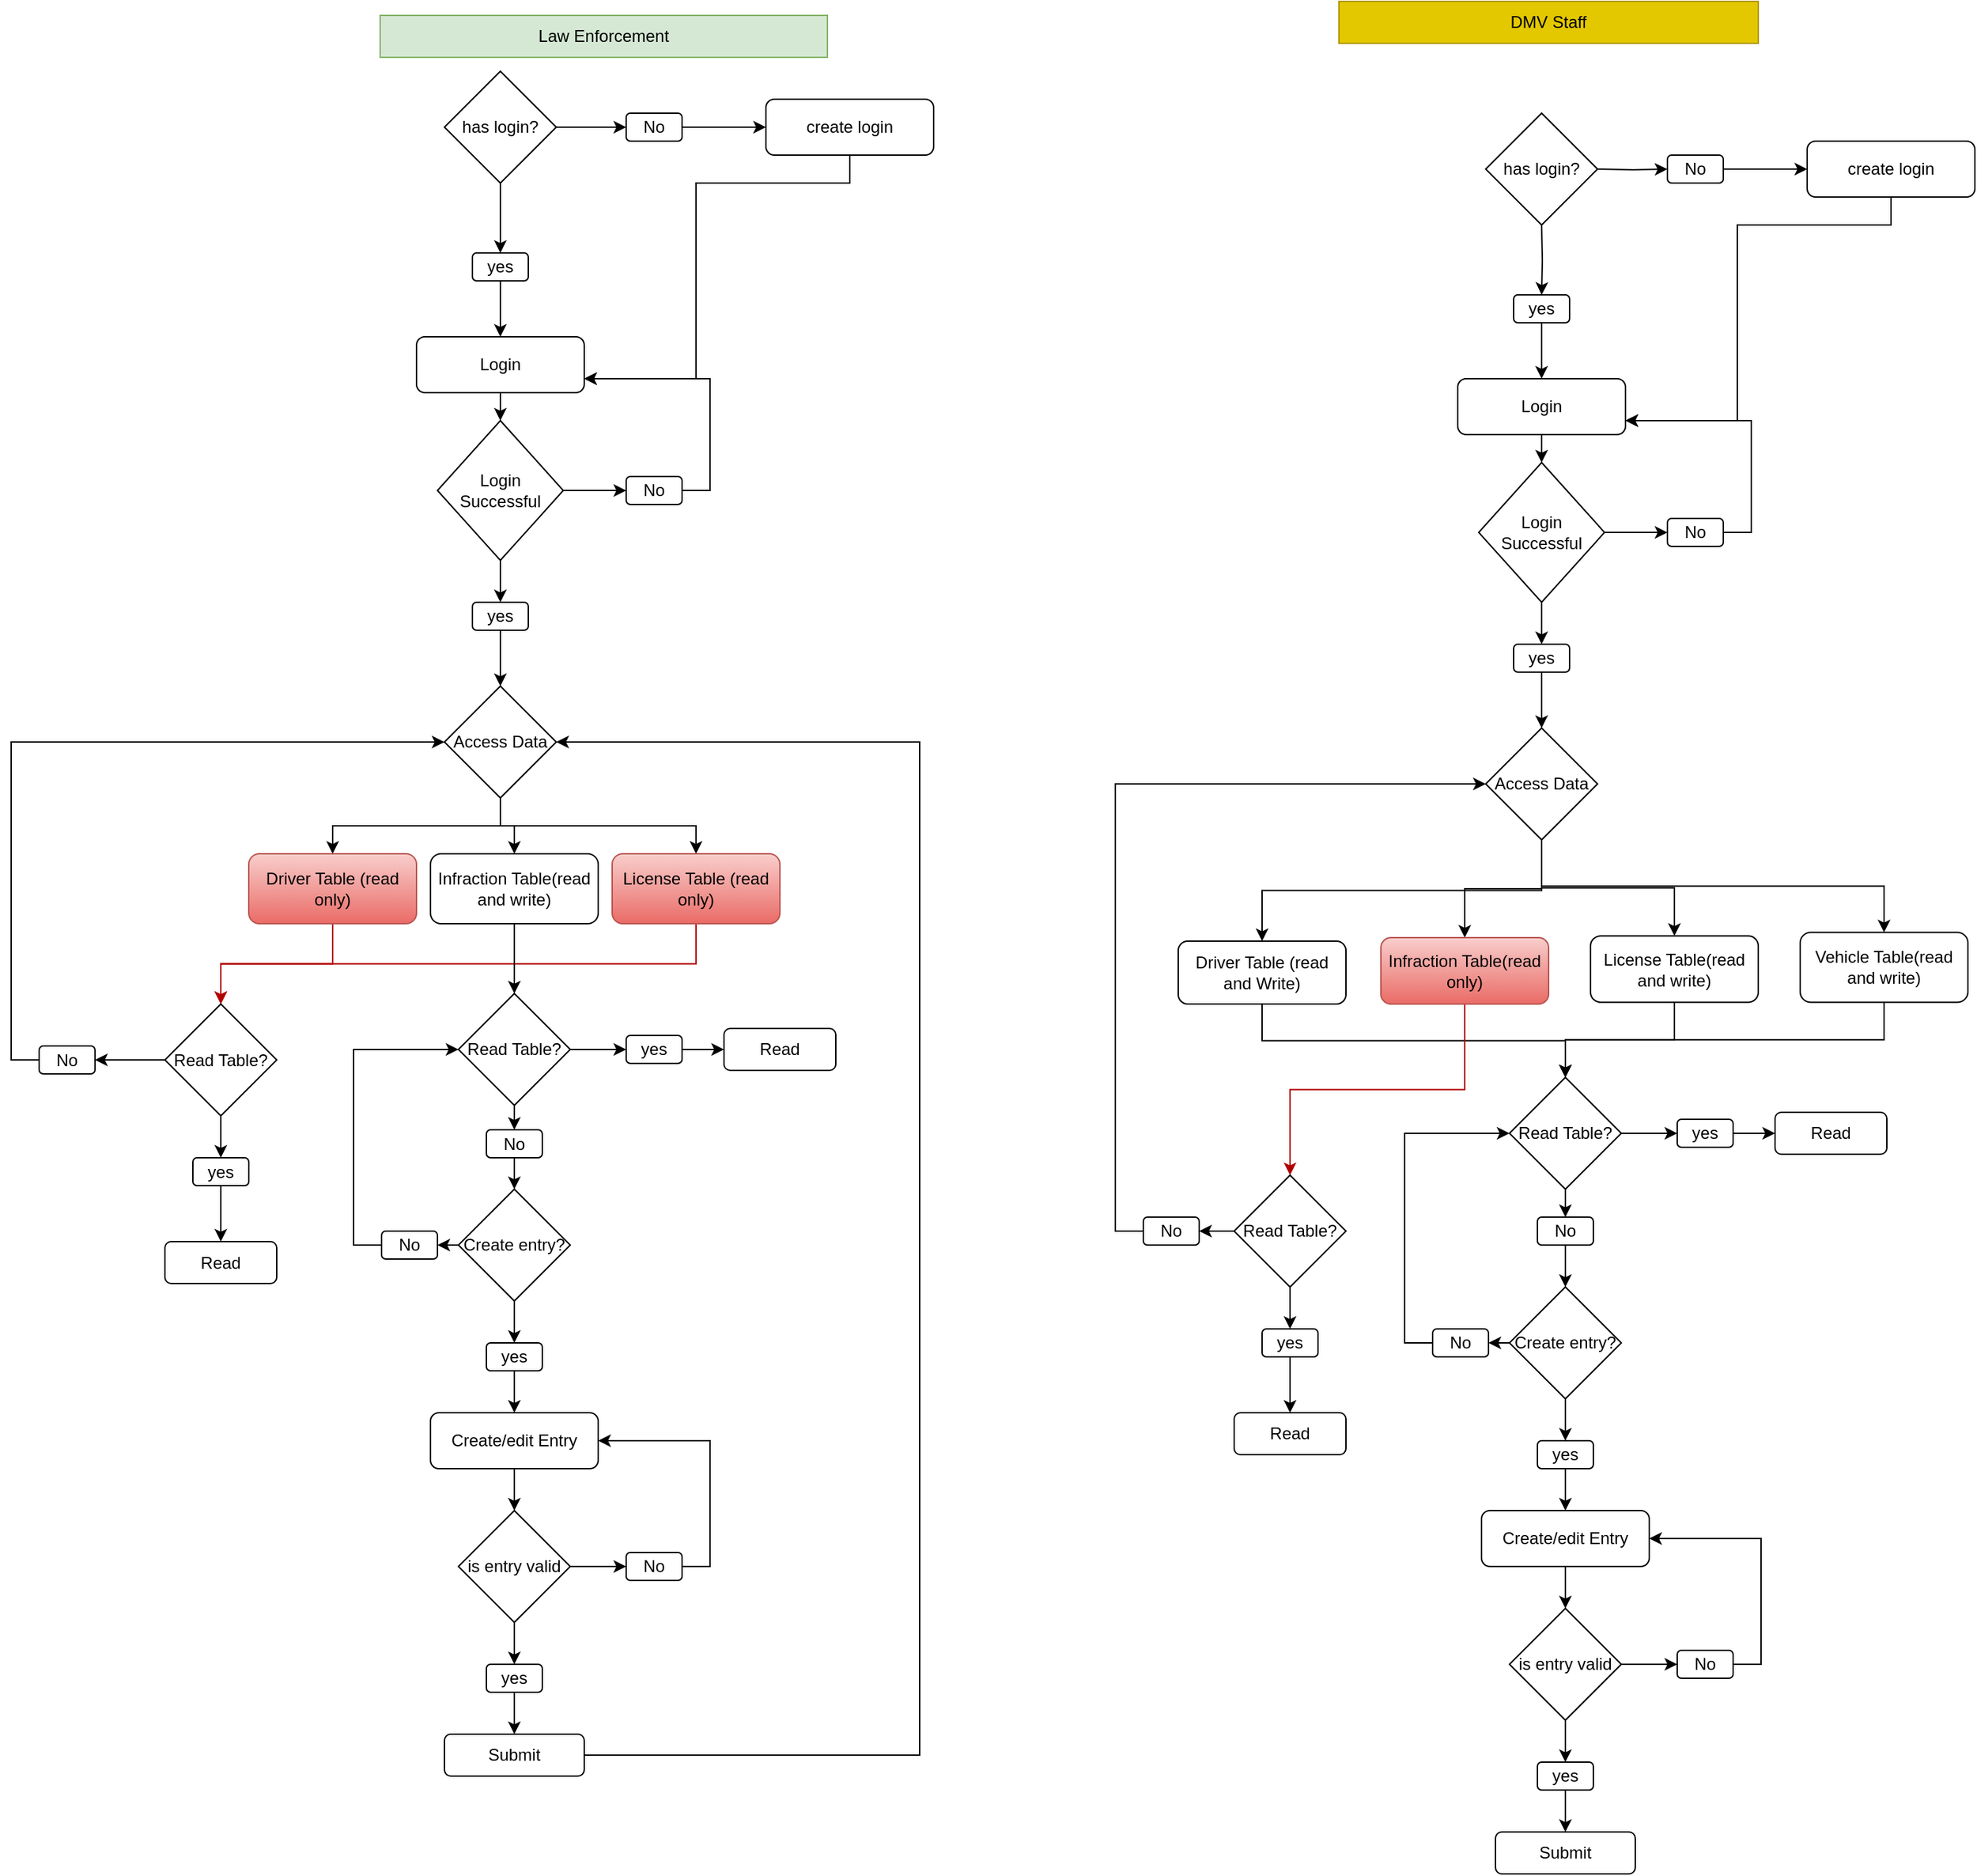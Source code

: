 <mxfile version="21.2.8" type="device">
  <diagram id="C5RBs43oDa-KdzZeNtuy" name="Page-1">
    <mxGraphModel dx="2245" dy="820" grid="1" gridSize="10" guides="1" tooltips="1" connect="1" arrows="1" fold="1" page="1" pageScale="1" pageWidth="827" pageHeight="1169" math="0" shadow="0">
      <root>
        <mxCell id="WIyWlLk6GJQsqaUBKTNV-0" />
        <mxCell id="WIyWlLk6GJQsqaUBKTNV-1" parent="WIyWlLk6GJQsqaUBKTNV-0" />
        <mxCell id="h5jHh5JDwr4Di8I42wgQ-1" value="Law Enforcement" style="rounded=0;whiteSpace=wrap;html=1;fillColor=#d5e8d4;strokeColor=#82b366;" parent="WIyWlLk6GJQsqaUBKTNV-1" vertex="1">
          <mxGeometry x="94" y="40" width="320" height="30" as="geometry" />
        </mxCell>
        <mxCell id="h5jHh5JDwr4Di8I42wgQ-18" style="edgeStyle=orthogonalEdgeStyle;rounded=0;orthogonalLoop=1;jettySize=auto;html=1;entryX=1;entryY=0.75;entryDx=0;entryDy=0;" parent="WIyWlLk6GJQsqaUBKTNV-1" source="h5jHh5JDwr4Di8I42wgQ-2" target="h5jHh5JDwr4Di8I42wgQ-5" edge="1">
          <mxGeometry relative="1" as="geometry">
            <Array as="points">
              <mxPoint x="320" y="160" />
              <mxPoint x="320" y="300" />
            </Array>
          </mxGeometry>
        </mxCell>
        <mxCell id="h5jHh5JDwr4Di8I42wgQ-2" value="create login" style="rounded=1;whiteSpace=wrap;html=1;" parent="WIyWlLk6GJQsqaUBKTNV-1" vertex="1">
          <mxGeometry x="370" y="100" width="120" height="40" as="geometry" />
        </mxCell>
        <mxCell id="h5jHh5JDwr4Di8I42wgQ-7" style="edgeStyle=orthogonalEdgeStyle;rounded=0;orthogonalLoop=1;jettySize=auto;html=1;exitX=1;exitY=0.5;exitDx=0;exitDy=0;entryX=0;entryY=0.5;entryDx=0;entryDy=0;" parent="WIyWlLk6GJQsqaUBKTNV-1" source="h5jHh5JDwr4Di8I42wgQ-3" target="h5jHh5JDwr4Di8I42wgQ-4" edge="1">
          <mxGeometry relative="1" as="geometry">
            <mxPoint x="240" y="150" as="targetPoint" />
          </mxGeometry>
        </mxCell>
        <mxCell id="h5jHh5JDwr4Di8I42wgQ-14" style="edgeStyle=orthogonalEdgeStyle;rounded=0;orthogonalLoop=1;jettySize=auto;html=1;exitX=0.5;exitY=1;exitDx=0;exitDy=0;entryX=0.5;entryY=0;entryDx=0;entryDy=0;" parent="WIyWlLk6GJQsqaUBKTNV-1" source="h5jHh5JDwr4Di8I42wgQ-3" target="h5jHh5JDwr4Di8I42wgQ-13" edge="1">
          <mxGeometry relative="1" as="geometry" />
        </mxCell>
        <mxCell id="h5jHh5JDwr4Di8I42wgQ-3" value="has login?" style="rhombus;whiteSpace=wrap;html=1;" parent="WIyWlLk6GJQsqaUBKTNV-1" vertex="1">
          <mxGeometry x="140" y="80" width="80" height="80" as="geometry" />
        </mxCell>
        <mxCell id="h5jHh5JDwr4Di8I42wgQ-9" style="edgeStyle=orthogonalEdgeStyle;rounded=0;orthogonalLoop=1;jettySize=auto;html=1;exitX=1;exitY=0.5;exitDx=0;exitDy=0;entryX=0;entryY=0.5;entryDx=0;entryDy=0;" parent="WIyWlLk6GJQsqaUBKTNV-1" source="h5jHh5JDwr4Di8I42wgQ-4" target="h5jHh5JDwr4Di8I42wgQ-2" edge="1">
          <mxGeometry relative="1" as="geometry" />
        </mxCell>
        <mxCell id="h5jHh5JDwr4Di8I42wgQ-4" value="No" style="rounded=1;whiteSpace=wrap;html=1;" parent="WIyWlLk6GJQsqaUBKTNV-1" vertex="1">
          <mxGeometry x="270" y="110" width="40" height="20" as="geometry" />
        </mxCell>
        <mxCell id="h5jHh5JDwr4Di8I42wgQ-16" style="edgeStyle=orthogonalEdgeStyle;rounded=0;orthogonalLoop=1;jettySize=auto;html=1;exitX=0.5;exitY=1;exitDx=0;exitDy=0;entryX=0.5;entryY=0;entryDx=0;entryDy=0;" parent="WIyWlLk6GJQsqaUBKTNV-1" source="h5jHh5JDwr4Di8I42wgQ-5" target="h5jHh5JDwr4Di8I42wgQ-11" edge="1">
          <mxGeometry relative="1" as="geometry" />
        </mxCell>
        <mxCell id="h5jHh5JDwr4Di8I42wgQ-5" value="Login" style="rounded=1;whiteSpace=wrap;html=1;" parent="WIyWlLk6GJQsqaUBKTNV-1" vertex="1">
          <mxGeometry x="120" y="270" width="120" height="40" as="geometry" />
        </mxCell>
        <mxCell id="h5jHh5JDwr4Di8I42wgQ-8" style="edgeStyle=orthogonalEdgeStyle;rounded=0;orthogonalLoop=1;jettySize=auto;html=1;exitX=0.5;exitY=1;exitDx=0;exitDy=0;" parent="WIyWlLk6GJQsqaUBKTNV-1" source="h5jHh5JDwr4Di8I42wgQ-4" target="h5jHh5JDwr4Di8I42wgQ-4" edge="1">
          <mxGeometry relative="1" as="geometry" />
        </mxCell>
        <mxCell id="h5jHh5JDwr4Di8I42wgQ-17" style="edgeStyle=orthogonalEdgeStyle;rounded=0;orthogonalLoop=1;jettySize=auto;html=1;exitX=1;exitY=0.5;exitDx=0;exitDy=0;entryX=0;entryY=0.5;entryDx=0;entryDy=0;" parent="WIyWlLk6GJQsqaUBKTNV-1" source="h5jHh5JDwr4Di8I42wgQ-11" target="h5jHh5JDwr4Di8I42wgQ-12" edge="1">
          <mxGeometry relative="1" as="geometry" />
        </mxCell>
        <mxCell id="h5jHh5JDwr4Di8I42wgQ-21" style="edgeStyle=orthogonalEdgeStyle;rounded=0;orthogonalLoop=1;jettySize=auto;html=1;exitX=0.5;exitY=1;exitDx=0;exitDy=0;entryX=0.5;entryY=0;entryDx=0;entryDy=0;" parent="WIyWlLk6GJQsqaUBKTNV-1" source="h5jHh5JDwr4Di8I42wgQ-11" target="h5jHh5JDwr4Di8I42wgQ-20" edge="1">
          <mxGeometry relative="1" as="geometry" />
        </mxCell>
        <mxCell id="h5jHh5JDwr4Di8I42wgQ-11" value="Login Successful" style="rhombus;whiteSpace=wrap;html=1;" parent="WIyWlLk6GJQsqaUBKTNV-1" vertex="1">
          <mxGeometry x="135" y="330" width="90" height="100" as="geometry" />
        </mxCell>
        <mxCell id="h5jHh5JDwr4Di8I42wgQ-19" style="edgeStyle=orthogonalEdgeStyle;rounded=0;orthogonalLoop=1;jettySize=auto;html=1;exitX=1;exitY=0.5;exitDx=0;exitDy=0;entryX=1;entryY=0.75;entryDx=0;entryDy=0;" parent="WIyWlLk6GJQsqaUBKTNV-1" source="h5jHh5JDwr4Di8I42wgQ-12" target="h5jHh5JDwr4Di8I42wgQ-5" edge="1">
          <mxGeometry relative="1" as="geometry" />
        </mxCell>
        <mxCell id="h5jHh5JDwr4Di8I42wgQ-12" value="No" style="rounded=1;whiteSpace=wrap;html=1;" parent="WIyWlLk6GJQsqaUBKTNV-1" vertex="1">
          <mxGeometry x="270" y="370" width="40" height="20" as="geometry" />
        </mxCell>
        <mxCell id="h5jHh5JDwr4Di8I42wgQ-15" style="edgeStyle=orthogonalEdgeStyle;rounded=0;orthogonalLoop=1;jettySize=auto;html=1;exitX=0.5;exitY=1;exitDx=0;exitDy=0;entryX=0.5;entryY=0;entryDx=0;entryDy=0;" parent="WIyWlLk6GJQsqaUBKTNV-1" source="h5jHh5JDwr4Di8I42wgQ-13" target="h5jHh5JDwr4Di8I42wgQ-5" edge="1">
          <mxGeometry relative="1" as="geometry" />
        </mxCell>
        <mxCell id="h5jHh5JDwr4Di8I42wgQ-13" value="yes" style="rounded=1;whiteSpace=wrap;html=1;" parent="WIyWlLk6GJQsqaUBKTNV-1" vertex="1">
          <mxGeometry x="160" y="210" width="40" height="20" as="geometry" />
        </mxCell>
        <mxCell id="h5jHh5JDwr4Di8I42wgQ-25" style="edgeStyle=orthogonalEdgeStyle;rounded=0;orthogonalLoop=1;jettySize=auto;html=1;exitX=0.5;exitY=1;exitDx=0;exitDy=0;entryX=0.5;entryY=0;entryDx=0;entryDy=0;" parent="WIyWlLk6GJQsqaUBKTNV-1" source="h5jHh5JDwr4Di8I42wgQ-20" target="h5jHh5JDwr4Di8I42wgQ-24" edge="1">
          <mxGeometry relative="1" as="geometry" />
        </mxCell>
        <mxCell id="h5jHh5JDwr4Di8I42wgQ-20" value="yes" style="rounded=1;whiteSpace=wrap;html=1;" parent="WIyWlLk6GJQsqaUBKTNV-1" vertex="1">
          <mxGeometry x="160" y="460" width="40" height="20" as="geometry" />
        </mxCell>
        <mxCell id="h5jHh5JDwr4Di8I42wgQ-29" style="edgeStyle=orthogonalEdgeStyle;rounded=0;orthogonalLoop=1;jettySize=auto;html=1;exitX=0.5;exitY=1;exitDx=0;exitDy=0;" parent="WIyWlLk6GJQsqaUBKTNV-1" source="h5jHh5JDwr4Di8I42wgQ-24" target="h5jHh5JDwr4Di8I42wgQ-26" edge="1">
          <mxGeometry relative="1" as="geometry" />
        </mxCell>
        <mxCell id="h5jHh5JDwr4Di8I42wgQ-30" style="edgeStyle=orthogonalEdgeStyle;rounded=0;orthogonalLoop=1;jettySize=auto;html=1;exitX=0.5;exitY=1;exitDx=0;exitDy=0;" parent="WIyWlLk6GJQsqaUBKTNV-1" source="h5jHh5JDwr4Di8I42wgQ-24" target="h5jHh5JDwr4Di8I42wgQ-28" edge="1">
          <mxGeometry relative="1" as="geometry" />
        </mxCell>
        <mxCell id="h5jHh5JDwr4Di8I42wgQ-31" style="edgeStyle=orthogonalEdgeStyle;rounded=0;orthogonalLoop=1;jettySize=auto;html=1;exitX=0.5;exitY=1;exitDx=0;exitDy=0;" parent="WIyWlLk6GJQsqaUBKTNV-1" source="h5jHh5JDwr4Di8I42wgQ-24" target="h5jHh5JDwr4Di8I42wgQ-27" edge="1">
          <mxGeometry relative="1" as="geometry" />
        </mxCell>
        <mxCell id="h5jHh5JDwr4Di8I42wgQ-24" value="Access Data" style="rhombus;whiteSpace=wrap;html=1;" parent="WIyWlLk6GJQsqaUBKTNV-1" vertex="1">
          <mxGeometry x="140" y="520" width="80" height="80" as="geometry" />
        </mxCell>
        <mxCell id="7PcJHZNXGS75qcB-re-V-110" style="edgeStyle=orthogonalEdgeStyle;rounded=0;orthogonalLoop=1;jettySize=auto;html=1;exitX=0.5;exitY=1;exitDx=0;exitDy=0;entryX=0.5;entryY=0;entryDx=0;entryDy=0;fillColor=#e51400;strokeColor=#B20000;" edge="1" parent="WIyWlLk6GJQsqaUBKTNV-1" source="h5jHh5JDwr4Di8I42wgQ-26" target="7PcJHZNXGS75qcB-re-V-106">
          <mxGeometry relative="1" as="geometry" />
        </mxCell>
        <mxCell id="h5jHh5JDwr4Di8I42wgQ-26" value="Driver Table (read only)" style="rounded=1;whiteSpace=wrap;html=1;fillColor=#f8cecc;strokeColor=#b85450;gradientColor=#ea6b66;" parent="WIyWlLk6GJQsqaUBKTNV-1" vertex="1">
          <mxGeometry y="640" width="120" height="50" as="geometry" />
        </mxCell>
        <mxCell id="7PcJHZNXGS75qcB-re-V-114" style="edgeStyle=orthogonalEdgeStyle;rounded=0;orthogonalLoop=1;jettySize=auto;html=1;exitX=0.5;exitY=1;exitDx=0;exitDy=0;entryX=0.5;entryY=0;entryDx=0;entryDy=0;fillColor=#e51400;strokeColor=#B20000;" edge="1" parent="WIyWlLk6GJQsqaUBKTNV-1" source="h5jHh5JDwr4Di8I42wgQ-27" target="7PcJHZNXGS75qcB-re-V-106">
          <mxGeometry relative="1" as="geometry" />
        </mxCell>
        <mxCell id="h5jHh5JDwr4Di8I42wgQ-27" value="License Table (read only)" style="rounded=1;whiteSpace=wrap;html=1;fillColor=#f8cecc;strokeColor=#b85450;gradientColor=#ea6b66;" parent="WIyWlLk6GJQsqaUBKTNV-1" vertex="1">
          <mxGeometry x="260" y="640" width="120" height="50" as="geometry" />
        </mxCell>
        <mxCell id="7PcJHZNXGS75qcB-re-V-5" style="edgeStyle=orthogonalEdgeStyle;rounded=0;orthogonalLoop=1;jettySize=auto;html=1;exitX=0.5;exitY=1;exitDx=0;exitDy=0;entryX=0.5;entryY=0;entryDx=0;entryDy=0;" edge="1" parent="WIyWlLk6GJQsqaUBKTNV-1" source="h5jHh5JDwr4Di8I42wgQ-28" target="7PcJHZNXGS75qcB-re-V-1">
          <mxGeometry relative="1" as="geometry" />
        </mxCell>
        <mxCell id="h5jHh5JDwr4Di8I42wgQ-28" value="Infraction Table(read and write)" style="rounded=1;whiteSpace=wrap;html=1;" parent="WIyWlLk6GJQsqaUBKTNV-1" vertex="1">
          <mxGeometry x="130" y="640" width="120" height="50" as="geometry" />
        </mxCell>
        <mxCell id="7PcJHZNXGS75qcB-re-V-0" value="DMV Staff" style="rounded=0;whiteSpace=wrap;html=1;fillColor=#e3c800;fontColor=#000000;strokeColor=#B09500;" vertex="1" parent="WIyWlLk6GJQsqaUBKTNV-1">
          <mxGeometry x="780" y="30" width="300" height="30" as="geometry" />
        </mxCell>
        <mxCell id="7PcJHZNXGS75qcB-re-V-6" style="edgeStyle=orthogonalEdgeStyle;rounded=0;orthogonalLoop=1;jettySize=auto;html=1;exitX=1;exitY=0.5;exitDx=0;exitDy=0;entryX=0;entryY=0.5;entryDx=0;entryDy=0;" edge="1" parent="WIyWlLk6GJQsqaUBKTNV-1" source="7PcJHZNXGS75qcB-re-V-1" target="7PcJHZNXGS75qcB-re-V-3">
          <mxGeometry relative="1" as="geometry" />
        </mxCell>
        <mxCell id="7PcJHZNXGS75qcB-re-V-9" style="edgeStyle=orthogonalEdgeStyle;rounded=0;orthogonalLoop=1;jettySize=auto;html=1;exitX=0.5;exitY=1;exitDx=0;exitDy=0;entryX=0.5;entryY=0;entryDx=0;entryDy=0;" edge="1" parent="WIyWlLk6GJQsqaUBKTNV-1" source="7PcJHZNXGS75qcB-re-V-1" target="7PcJHZNXGS75qcB-re-V-8">
          <mxGeometry relative="1" as="geometry" />
        </mxCell>
        <mxCell id="7PcJHZNXGS75qcB-re-V-1" value="Read Table?" style="rhombus;whiteSpace=wrap;html=1;" vertex="1" parent="WIyWlLk6GJQsqaUBKTNV-1">
          <mxGeometry x="150" y="740" width="80" height="80" as="geometry" />
        </mxCell>
        <mxCell id="7PcJHZNXGS75qcB-re-V-7" style="edgeStyle=orthogonalEdgeStyle;rounded=0;orthogonalLoop=1;jettySize=auto;html=1;exitX=1;exitY=0.5;exitDx=0;exitDy=0;" edge="1" parent="WIyWlLk6GJQsqaUBKTNV-1" source="7PcJHZNXGS75qcB-re-V-3" target="7PcJHZNXGS75qcB-re-V-4">
          <mxGeometry relative="1" as="geometry" />
        </mxCell>
        <mxCell id="7PcJHZNXGS75qcB-re-V-3" value="yes" style="rounded=1;whiteSpace=wrap;html=1;" vertex="1" parent="WIyWlLk6GJQsqaUBKTNV-1">
          <mxGeometry x="270" y="770" width="40" height="20" as="geometry" />
        </mxCell>
        <mxCell id="7PcJHZNXGS75qcB-re-V-4" value="Read" style="rounded=1;whiteSpace=wrap;html=1;" vertex="1" parent="WIyWlLk6GJQsqaUBKTNV-1">
          <mxGeometry x="340" y="765" width="80" height="30" as="geometry" />
        </mxCell>
        <mxCell id="7PcJHZNXGS75qcB-re-V-12" style="edgeStyle=orthogonalEdgeStyle;rounded=0;orthogonalLoop=1;jettySize=auto;html=1;exitX=0.5;exitY=1;exitDx=0;exitDy=0;entryX=0.5;entryY=0;entryDx=0;entryDy=0;" edge="1" parent="WIyWlLk6GJQsqaUBKTNV-1" source="7PcJHZNXGS75qcB-re-V-8" target="7PcJHZNXGS75qcB-re-V-11">
          <mxGeometry relative="1" as="geometry" />
        </mxCell>
        <mxCell id="7PcJHZNXGS75qcB-re-V-8" value="No" style="rounded=1;whiteSpace=wrap;html=1;" vertex="1" parent="WIyWlLk6GJQsqaUBKTNV-1">
          <mxGeometry x="170" y="837.5" width="40" height="20" as="geometry" />
        </mxCell>
        <mxCell id="7PcJHZNXGS75qcB-re-V-14" style="edgeStyle=orthogonalEdgeStyle;rounded=0;orthogonalLoop=1;jettySize=auto;html=1;exitX=0;exitY=0.5;exitDx=0;exitDy=0;entryX=1;entryY=0.5;entryDx=0;entryDy=0;" edge="1" parent="WIyWlLk6GJQsqaUBKTNV-1" source="7PcJHZNXGS75qcB-re-V-11" target="7PcJHZNXGS75qcB-re-V-13">
          <mxGeometry relative="1" as="geometry" />
        </mxCell>
        <mxCell id="7PcJHZNXGS75qcB-re-V-17" style="edgeStyle=orthogonalEdgeStyle;rounded=0;orthogonalLoop=1;jettySize=auto;html=1;exitX=0.5;exitY=1;exitDx=0;exitDy=0;entryX=0.5;entryY=0;entryDx=0;entryDy=0;" edge="1" parent="WIyWlLk6GJQsqaUBKTNV-1" source="7PcJHZNXGS75qcB-re-V-11" target="7PcJHZNXGS75qcB-re-V-16">
          <mxGeometry relative="1" as="geometry" />
        </mxCell>
        <mxCell id="7PcJHZNXGS75qcB-re-V-11" value="Create entry?" style="rhombus;whiteSpace=wrap;html=1;" vertex="1" parent="WIyWlLk6GJQsqaUBKTNV-1">
          <mxGeometry x="150" y="880" width="80" height="80" as="geometry" />
        </mxCell>
        <mxCell id="7PcJHZNXGS75qcB-re-V-15" style="edgeStyle=orthogonalEdgeStyle;rounded=0;orthogonalLoop=1;jettySize=auto;html=1;exitX=0;exitY=0.5;exitDx=0;exitDy=0;entryX=0;entryY=0.5;entryDx=0;entryDy=0;" edge="1" parent="WIyWlLk6GJQsqaUBKTNV-1" source="7PcJHZNXGS75qcB-re-V-13" target="7PcJHZNXGS75qcB-re-V-1">
          <mxGeometry relative="1" as="geometry" />
        </mxCell>
        <mxCell id="7PcJHZNXGS75qcB-re-V-13" value="No" style="rounded=1;whiteSpace=wrap;html=1;" vertex="1" parent="WIyWlLk6GJQsqaUBKTNV-1">
          <mxGeometry x="95" y="910" width="40" height="20" as="geometry" />
        </mxCell>
        <mxCell id="7PcJHZNXGS75qcB-re-V-19" style="edgeStyle=orthogonalEdgeStyle;rounded=0;orthogonalLoop=1;jettySize=auto;html=1;exitX=0.5;exitY=1;exitDx=0;exitDy=0;entryX=0.5;entryY=0;entryDx=0;entryDy=0;" edge="1" parent="WIyWlLk6GJQsqaUBKTNV-1" source="7PcJHZNXGS75qcB-re-V-16" target="7PcJHZNXGS75qcB-re-V-18">
          <mxGeometry relative="1" as="geometry" />
        </mxCell>
        <mxCell id="7PcJHZNXGS75qcB-re-V-16" value="yes" style="rounded=1;whiteSpace=wrap;html=1;" vertex="1" parent="WIyWlLk6GJQsqaUBKTNV-1">
          <mxGeometry x="170" y="990" width="40" height="20" as="geometry" />
        </mxCell>
        <mxCell id="7PcJHZNXGS75qcB-re-V-26" style="edgeStyle=orthogonalEdgeStyle;rounded=0;orthogonalLoop=1;jettySize=auto;html=1;exitX=0.5;exitY=1;exitDx=0;exitDy=0;entryX=0.5;entryY=0;entryDx=0;entryDy=0;" edge="1" parent="WIyWlLk6GJQsqaUBKTNV-1" source="7PcJHZNXGS75qcB-re-V-18" target="7PcJHZNXGS75qcB-re-V-27">
          <mxGeometry relative="1" as="geometry">
            <mxPoint x="190" y="1109" as="targetPoint" />
          </mxGeometry>
        </mxCell>
        <mxCell id="7PcJHZNXGS75qcB-re-V-18" value="Create/edit Entry" style="rounded=1;whiteSpace=wrap;html=1;" vertex="1" parent="WIyWlLk6GJQsqaUBKTNV-1">
          <mxGeometry x="130" y="1040" width="120" height="40" as="geometry" />
        </mxCell>
        <mxCell id="7PcJHZNXGS75qcB-re-V-30" style="edgeStyle=orthogonalEdgeStyle;rounded=0;orthogonalLoop=1;jettySize=auto;html=1;exitX=0.5;exitY=1;exitDx=0;exitDy=0;entryX=0.5;entryY=0;entryDx=0;entryDy=0;" edge="1" parent="WIyWlLk6GJQsqaUBKTNV-1" source="7PcJHZNXGS75qcB-re-V-27" target="7PcJHZNXGS75qcB-re-V-28">
          <mxGeometry relative="1" as="geometry" />
        </mxCell>
        <mxCell id="7PcJHZNXGS75qcB-re-V-33" style="edgeStyle=orthogonalEdgeStyle;rounded=0;orthogonalLoop=1;jettySize=auto;html=1;exitX=1;exitY=0.5;exitDx=0;exitDy=0;entryX=0;entryY=0.5;entryDx=0;entryDy=0;" edge="1" parent="WIyWlLk6GJQsqaUBKTNV-1" source="7PcJHZNXGS75qcB-re-V-27" target="7PcJHZNXGS75qcB-re-V-32">
          <mxGeometry relative="1" as="geometry" />
        </mxCell>
        <mxCell id="7PcJHZNXGS75qcB-re-V-27" value="is entry valid" style="rhombus;whiteSpace=wrap;html=1;" vertex="1" parent="WIyWlLk6GJQsqaUBKTNV-1">
          <mxGeometry x="150" y="1110" width="80" height="80" as="geometry" />
        </mxCell>
        <mxCell id="7PcJHZNXGS75qcB-re-V-31" style="edgeStyle=orthogonalEdgeStyle;rounded=0;orthogonalLoop=1;jettySize=auto;html=1;exitX=0.5;exitY=1;exitDx=0;exitDy=0;entryX=0.5;entryY=0;entryDx=0;entryDy=0;" edge="1" parent="WIyWlLk6GJQsqaUBKTNV-1" source="7PcJHZNXGS75qcB-re-V-28" target="7PcJHZNXGS75qcB-re-V-29">
          <mxGeometry relative="1" as="geometry" />
        </mxCell>
        <mxCell id="7PcJHZNXGS75qcB-re-V-28" value="yes" style="rounded=1;whiteSpace=wrap;html=1;" vertex="1" parent="WIyWlLk6GJQsqaUBKTNV-1">
          <mxGeometry x="170" y="1220" width="40" height="20" as="geometry" />
        </mxCell>
        <mxCell id="7PcJHZNXGS75qcB-re-V-35" style="edgeStyle=orthogonalEdgeStyle;rounded=0;orthogonalLoop=1;jettySize=auto;html=1;exitX=1;exitY=0.5;exitDx=0;exitDy=0;entryX=1;entryY=0.5;entryDx=0;entryDy=0;" edge="1" parent="WIyWlLk6GJQsqaUBKTNV-1" source="7PcJHZNXGS75qcB-re-V-29" target="h5jHh5JDwr4Di8I42wgQ-24">
          <mxGeometry relative="1" as="geometry">
            <mxPoint x="470" y="670" as="targetPoint" />
            <Array as="points">
              <mxPoint x="480" y="1285" />
              <mxPoint x="480" y="560" />
            </Array>
          </mxGeometry>
        </mxCell>
        <mxCell id="7PcJHZNXGS75qcB-re-V-29" value="Submit" style="rounded=1;whiteSpace=wrap;html=1;" vertex="1" parent="WIyWlLk6GJQsqaUBKTNV-1">
          <mxGeometry x="140" y="1270" width="100" height="30" as="geometry" />
        </mxCell>
        <mxCell id="7PcJHZNXGS75qcB-re-V-34" style="edgeStyle=orthogonalEdgeStyle;rounded=0;orthogonalLoop=1;jettySize=auto;html=1;exitX=1;exitY=0.5;exitDx=0;exitDy=0;entryX=1;entryY=0.5;entryDx=0;entryDy=0;" edge="1" parent="WIyWlLk6GJQsqaUBKTNV-1" source="7PcJHZNXGS75qcB-re-V-32" target="7PcJHZNXGS75qcB-re-V-18">
          <mxGeometry relative="1" as="geometry" />
        </mxCell>
        <mxCell id="7PcJHZNXGS75qcB-re-V-32" value="No" style="rounded=1;whiteSpace=wrap;html=1;" vertex="1" parent="WIyWlLk6GJQsqaUBKTNV-1">
          <mxGeometry x="270" y="1140" width="40" height="20" as="geometry" />
        </mxCell>
        <mxCell id="7PcJHZNXGS75qcB-re-V-36" style="edgeStyle=orthogonalEdgeStyle;rounded=0;orthogonalLoop=1;jettySize=auto;html=1;entryX=1;entryY=0.75;entryDx=0;entryDy=0;" edge="1" parent="WIyWlLk6GJQsqaUBKTNV-1" source="7PcJHZNXGS75qcB-re-V-37" target="7PcJHZNXGS75qcB-re-V-44">
          <mxGeometry relative="1" as="geometry">
            <Array as="points">
              <mxPoint x="1065" y="190" />
              <mxPoint x="1065" y="330" />
            </Array>
          </mxGeometry>
        </mxCell>
        <mxCell id="7PcJHZNXGS75qcB-re-V-37" value="create login" style="rounded=1;whiteSpace=wrap;html=1;" vertex="1" parent="WIyWlLk6GJQsqaUBKTNV-1">
          <mxGeometry x="1115" y="130" width="120" height="40" as="geometry" />
        </mxCell>
        <mxCell id="7PcJHZNXGS75qcB-re-V-38" style="edgeStyle=orthogonalEdgeStyle;rounded=0;orthogonalLoop=1;jettySize=auto;html=1;exitX=1;exitY=0.5;exitDx=0;exitDy=0;entryX=0;entryY=0.5;entryDx=0;entryDy=0;" edge="1" parent="WIyWlLk6GJQsqaUBKTNV-1" target="7PcJHZNXGS75qcB-re-V-42">
          <mxGeometry relative="1" as="geometry">
            <mxPoint x="985" y="180" as="targetPoint" />
            <mxPoint x="965" y="150" as="sourcePoint" />
          </mxGeometry>
        </mxCell>
        <mxCell id="7PcJHZNXGS75qcB-re-V-39" style="edgeStyle=orthogonalEdgeStyle;rounded=0;orthogonalLoop=1;jettySize=auto;html=1;exitX=0.5;exitY=1;exitDx=0;exitDy=0;entryX=0.5;entryY=0;entryDx=0;entryDy=0;" edge="1" parent="WIyWlLk6GJQsqaUBKTNV-1" target="7PcJHZNXGS75qcB-re-V-52">
          <mxGeometry relative="1" as="geometry">
            <mxPoint x="925" y="190" as="sourcePoint" />
          </mxGeometry>
        </mxCell>
        <mxCell id="7PcJHZNXGS75qcB-re-V-40" value="has login?" style="rhombus;whiteSpace=wrap;html=1;" vertex="1" parent="WIyWlLk6GJQsqaUBKTNV-1">
          <mxGeometry x="885" y="110" width="80" height="80" as="geometry" />
        </mxCell>
        <mxCell id="7PcJHZNXGS75qcB-re-V-41" style="edgeStyle=orthogonalEdgeStyle;rounded=0;orthogonalLoop=1;jettySize=auto;html=1;exitX=1;exitY=0.5;exitDx=0;exitDy=0;entryX=0;entryY=0.5;entryDx=0;entryDy=0;" edge="1" parent="WIyWlLk6GJQsqaUBKTNV-1" source="7PcJHZNXGS75qcB-re-V-42" target="7PcJHZNXGS75qcB-re-V-37">
          <mxGeometry relative="1" as="geometry" />
        </mxCell>
        <mxCell id="7PcJHZNXGS75qcB-re-V-42" value="No" style="rounded=1;whiteSpace=wrap;html=1;" vertex="1" parent="WIyWlLk6GJQsqaUBKTNV-1">
          <mxGeometry x="1015" y="140" width="40" height="20" as="geometry" />
        </mxCell>
        <mxCell id="7PcJHZNXGS75qcB-re-V-43" style="edgeStyle=orthogonalEdgeStyle;rounded=0;orthogonalLoop=1;jettySize=auto;html=1;exitX=0.5;exitY=1;exitDx=0;exitDy=0;entryX=0.5;entryY=0;entryDx=0;entryDy=0;" edge="1" parent="WIyWlLk6GJQsqaUBKTNV-1" source="7PcJHZNXGS75qcB-re-V-44" target="7PcJHZNXGS75qcB-re-V-48">
          <mxGeometry relative="1" as="geometry" />
        </mxCell>
        <mxCell id="7PcJHZNXGS75qcB-re-V-44" value="Login" style="rounded=1;whiteSpace=wrap;html=1;" vertex="1" parent="WIyWlLk6GJQsqaUBKTNV-1">
          <mxGeometry x="865" y="300" width="120" height="40" as="geometry" />
        </mxCell>
        <mxCell id="7PcJHZNXGS75qcB-re-V-45" style="edgeStyle=orthogonalEdgeStyle;rounded=0;orthogonalLoop=1;jettySize=auto;html=1;exitX=0.5;exitY=1;exitDx=0;exitDy=0;" edge="1" parent="WIyWlLk6GJQsqaUBKTNV-1" source="7PcJHZNXGS75qcB-re-V-42" target="7PcJHZNXGS75qcB-re-V-42">
          <mxGeometry relative="1" as="geometry" />
        </mxCell>
        <mxCell id="7PcJHZNXGS75qcB-re-V-46" style="edgeStyle=orthogonalEdgeStyle;rounded=0;orthogonalLoop=1;jettySize=auto;html=1;exitX=1;exitY=0.5;exitDx=0;exitDy=0;entryX=0;entryY=0.5;entryDx=0;entryDy=0;" edge="1" parent="WIyWlLk6GJQsqaUBKTNV-1" source="7PcJHZNXGS75qcB-re-V-48" target="7PcJHZNXGS75qcB-re-V-50">
          <mxGeometry relative="1" as="geometry" />
        </mxCell>
        <mxCell id="7PcJHZNXGS75qcB-re-V-47" style="edgeStyle=orthogonalEdgeStyle;rounded=0;orthogonalLoop=1;jettySize=auto;html=1;exitX=0.5;exitY=1;exitDx=0;exitDy=0;entryX=0.5;entryY=0;entryDx=0;entryDy=0;" edge="1" parent="WIyWlLk6GJQsqaUBKTNV-1" source="7PcJHZNXGS75qcB-re-V-48" target="7PcJHZNXGS75qcB-re-V-54">
          <mxGeometry relative="1" as="geometry" />
        </mxCell>
        <mxCell id="7PcJHZNXGS75qcB-re-V-48" value="Login Successful" style="rhombus;whiteSpace=wrap;html=1;" vertex="1" parent="WIyWlLk6GJQsqaUBKTNV-1">
          <mxGeometry x="880" y="360" width="90" height="100" as="geometry" />
        </mxCell>
        <mxCell id="7PcJHZNXGS75qcB-re-V-49" style="edgeStyle=orthogonalEdgeStyle;rounded=0;orthogonalLoop=1;jettySize=auto;html=1;exitX=1;exitY=0.5;exitDx=0;exitDy=0;entryX=1;entryY=0.75;entryDx=0;entryDy=0;" edge="1" parent="WIyWlLk6GJQsqaUBKTNV-1" source="7PcJHZNXGS75qcB-re-V-50" target="7PcJHZNXGS75qcB-re-V-44">
          <mxGeometry relative="1" as="geometry" />
        </mxCell>
        <mxCell id="7PcJHZNXGS75qcB-re-V-50" value="No" style="rounded=1;whiteSpace=wrap;html=1;" vertex="1" parent="WIyWlLk6GJQsqaUBKTNV-1">
          <mxGeometry x="1015" y="400" width="40" height="20" as="geometry" />
        </mxCell>
        <mxCell id="7PcJHZNXGS75qcB-re-V-51" style="edgeStyle=orthogonalEdgeStyle;rounded=0;orthogonalLoop=1;jettySize=auto;html=1;exitX=0.5;exitY=1;exitDx=0;exitDy=0;entryX=0.5;entryY=0;entryDx=0;entryDy=0;" edge="1" parent="WIyWlLk6GJQsqaUBKTNV-1" source="7PcJHZNXGS75qcB-re-V-52" target="7PcJHZNXGS75qcB-re-V-44">
          <mxGeometry relative="1" as="geometry" />
        </mxCell>
        <mxCell id="7PcJHZNXGS75qcB-re-V-52" value="yes" style="rounded=1;whiteSpace=wrap;html=1;" vertex="1" parent="WIyWlLk6GJQsqaUBKTNV-1">
          <mxGeometry x="905" y="240" width="40" height="20" as="geometry" />
        </mxCell>
        <mxCell id="7PcJHZNXGS75qcB-re-V-53" style="edgeStyle=orthogonalEdgeStyle;rounded=0;orthogonalLoop=1;jettySize=auto;html=1;exitX=0.5;exitY=1;exitDx=0;exitDy=0;entryX=0.5;entryY=0;entryDx=0;entryDy=0;" edge="1" parent="WIyWlLk6GJQsqaUBKTNV-1" source="7PcJHZNXGS75qcB-re-V-54" target="7PcJHZNXGS75qcB-re-V-55">
          <mxGeometry relative="1" as="geometry" />
        </mxCell>
        <mxCell id="7PcJHZNXGS75qcB-re-V-54" value="yes" style="rounded=1;whiteSpace=wrap;html=1;" vertex="1" parent="WIyWlLk6GJQsqaUBKTNV-1">
          <mxGeometry x="905" y="490" width="40" height="20" as="geometry" />
        </mxCell>
        <mxCell id="7PcJHZNXGS75qcB-re-V-86" style="edgeStyle=orthogonalEdgeStyle;rounded=0;orthogonalLoop=1;jettySize=auto;html=1;exitX=0.5;exitY=1;exitDx=0;exitDy=0;entryX=0.5;entryY=0;entryDx=0;entryDy=0;" edge="1" parent="WIyWlLk6GJQsqaUBKTNV-1" source="7PcJHZNXGS75qcB-re-V-55" target="7PcJHZNXGS75qcB-re-V-82">
          <mxGeometry relative="1" as="geometry" />
        </mxCell>
        <mxCell id="7PcJHZNXGS75qcB-re-V-87" style="edgeStyle=orthogonalEdgeStyle;rounded=0;orthogonalLoop=1;jettySize=auto;html=1;exitX=0.5;exitY=1;exitDx=0;exitDy=0;" edge="1" parent="WIyWlLk6GJQsqaUBKTNV-1" source="7PcJHZNXGS75qcB-re-V-55" target="7PcJHZNXGS75qcB-re-V-83">
          <mxGeometry relative="1" as="geometry" />
        </mxCell>
        <mxCell id="7PcJHZNXGS75qcB-re-V-88" style="edgeStyle=orthogonalEdgeStyle;rounded=0;orthogonalLoop=1;jettySize=auto;html=1;exitX=0.5;exitY=1;exitDx=0;exitDy=0;" edge="1" parent="WIyWlLk6GJQsqaUBKTNV-1" source="7PcJHZNXGS75qcB-re-V-55" target="7PcJHZNXGS75qcB-re-V-85">
          <mxGeometry relative="1" as="geometry" />
        </mxCell>
        <mxCell id="7PcJHZNXGS75qcB-re-V-89" style="edgeStyle=orthogonalEdgeStyle;rounded=0;orthogonalLoop=1;jettySize=auto;html=1;exitX=0.5;exitY=1;exitDx=0;exitDy=0;" edge="1" parent="WIyWlLk6GJQsqaUBKTNV-1" source="7PcJHZNXGS75qcB-re-V-55" target="7PcJHZNXGS75qcB-re-V-81">
          <mxGeometry relative="1" as="geometry" />
        </mxCell>
        <mxCell id="7PcJHZNXGS75qcB-re-V-55" value="Access Data" style="rhombus;whiteSpace=wrap;html=1;" vertex="1" parent="WIyWlLk6GJQsqaUBKTNV-1">
          <mxGeometry x="885" y="550" width="80" height="80" as="geometry" />
        </mxCell>
        <mxCell id="7PcJHZNXGS75qcB-re-V-56" style="edgeStyle=orthogonalEdgeStyle;rounded=0;orthogonalLoop=1;jettySize=auto;html=1;exitX=1;exitY=0.5;exitDx=0;exitDy=0;entryX=0;entryY=0.5;entryDx=0;entryDy=0;" edge="1" parent="WIyWlLk6GJQsqaUBKTNV-1" source="7PcJHZNXGS75qcB-re-V-58" target="7PcJHZNXGS75qcB-re-V-60">
          <mxGeometry relative="1" as="geometry" />
        </mxCell>
        <mxCell id="7PcJHZNXGS75qcB-re-V-57" style="edgeStyle=orthogonalEdgeStyle;rounded=0;orthogonalLoop=1;jettySize=auto;html=1;exitX=0.5;exitY=1;exitDx=0;exitDy=0;entryX=0.5;entryY=0;entryDx=0;entryDy=0;" edge="1" parent="WIyWlLk6GJQsqaUBKTNV-1" source="7PcJHZNXGS75qcB-re-V-58" target="7PcJHZNXGS75qcB-re-V-63">
          <mxGeometry relative="1" as="geometry" />
        </mxCell>
        <mxCell id="7PcJHZNXGS75qcB-re-V-58" value="Read Table?" style="rhombus;whiteSpace=wrap;html=1;" vertex="1" parent="WIyWlLk6GJQsqaUBKTNV-1">
          <mxGeometry x="902" y="800" width="80" height="80" as="geometry" />
        </mxCell>
        <mxCell id="7PcJHZNXGS75qcB-re-V-59" style="edgeStyle=orthogonalEdgeStyle;rounded=0;orthogonalLoop=1;jettySize=auto;html=1;exitX=1;exitY=0.5;exitDx=0;exitDy=0;" edge="1" parent="WIyWlLk6GJQsqaUBKTNV-1" source="7PcJHZNXGS75qcB-re-V-60" target="7PcJHZNXGS75qcB-re-V-61">
          <mxGeometry relative="1" as="geometry" />
        </mxCell>
        <mxCell id="7PcJHZNXGS75qcB-re-V-60" value="yes" style="rounded=1;whiteSpace=wrap;html=1;" vertex="1" parent="WIyWlLk6GJQsqaUBKTNV-1">
          <mxGeometry x="1022" y="830" width="40" height="20" as="geometry" />
        </mxCell>
        <mxCell id="7PcJHZNXGS75qcB-re-V-61" value="Read" style="rounded=1;whiteSpace=wrap;html=1;" vertex="1" parent="WIyWlLk6GJQsqaUBKTNV-1">
          <mxGeometry x="1092" y="825" width="80" height="30" as="geometry" />
        </mxCell>
        <mxCell id="7PcJHZNXGS75qcB-re-V-62" style="edgeStyle=orthogonalEdgeStyle;rounded=0;orthogonalLoop=1;jettySize=auto;html=1;exitX=0.5;exitY=1;exitDx=0;exitDy=0;entryX=0.5;entryY=0;entryDx=0;entryDy=0;" edge="1" parent="WIyWlLk6GJQsqaUBKTNV-1" source="7PcJHZNXGS75qcB-re-V-63" target="7PcJHZNXGS75qcB-re-V-66">
          <mxGeometry relative="1" as="geometry" />
        </mxCell>
        <mxCell id="7PcJHZNXGS75qcB-re-V-63" value="No" style="rounded=1;whiteSpace=wrap;html=1;" vertex="1" parent="WIyWlLk6GJQsqaUBKTNV-1">
          <mxGeometry x="922" y="900" width="40" height="20" as="geometry" />
        </mxCell>
        <mxCell id="7PcJHZNXGS75qcB-re-V-64" style="edgeStyle=orthogonalEdgeStyle;rounded=0;orthogonalLoop=1;jettySize=auto;html=1;exitX=0;exitY=0.5;exitDx=0;exitDy=0;entryX=1;entryY=0.5;entryDx=0;entryDy=0;" edge="1" parent="WIyWlLk6GJQsqaUBKTNV-1" source="7PcJHZNXGS75qcB-re-V-66" target="7PcJHZNXGS75qcB-re-V-68">
          <mxGeometry relative="1" as="geometry" />
        </mxCell>
        <mxCell id="7PcJHZNXGS75qcB-re-V-65" style="edgeStyle=orthogonalEdgeStyle;rounded=0;orthogonalLoop=1;jettySize=auto;html=1;exitX=0.5;exitY=1;exitDx=0;exitDy=0;entryX=0.5;entryY=0;entryDx=0;entryDy=0;" edge="1" parent="WIyWlLk6GJQsqaUBKTNV-1" source="7PcJHZNXGS75qcB-re-V-66" target="7PcJHZNXGS75qcB-re-V-70">
          <mxGeometry relative="1" as="geometry" />
        </mxCell>
        <mxCell id="7PcJHZNXGS75qcB-re-V-66" value="Create entry?" style="rhombus;whiteSpace=wrap;html=1;" vertex="1" parent="WIyWlLk6GJQsqaUBKTNV-1">
          <mxGeometry x="902" y="950" width="80" height="80" as="geometry" />
        </mxCell>
        <mxCell id="7PcJHZNXGS75qcB-re-V-67" style="edgeStyle=orthogonalEdgeStyle;rounded=0;orthogonalLoop=1;jettySize=auto;html=1;exitX=0;exitY=0.5;exitDx=0;exitDy=0;entryX=0;entryY=0.5;entryDx=0;entryDy=0;" edge="1" parent="WIyWlLk6GJQsqaUBKTNV-1" source="7PcJHZNXGS75qcB-re-V-68" target="7PcJHZNXGS75qcB-re-V-58">
          <mxGeometry relative="1" as="geometry" />
        </mxCell>
        <mxCell id="7PcJHZNXGS75qcB-re-V-68" value="No" style="rounded=1;whiteSpace=wrap;html=1;" vertex="1" parent="WIyWlLk6GJQsqaUBKTNV-1">
          <mxGeometry x="847" y="980" width="40" height="20" as="geometry" />
        </mxCell>
        <mxCell id="7PcJHZNXGS75qcB-re-V-69" style="edgeStyle=orthogonalEdgeStyle;rounded=0;orthogonalLoop=1;jettySize=auto;html=1;exitX=0.5;exitY=1;exitDx=0;exitDy=0;entryX=0.5;entryY=0;entryDx=0;entryDy=0;" edge="1" parent="WIyWlLk6GJQsqaUBKTNV-1" source="7PcJHZNXGS75qcB-re-V-70" target="7PcJHZNXGS75qcB-re-V-72">
          <mxGeometry relative="1" as="geometry" />
        </mxCell>
        <mxCell id="7PcJHZNXGS75qcB-re-V-70" value="yes" style="rounded=1;whiteSpace=wrap;html=1;" vertex="1" parent="WIyWlLk6GJQsqaUBKTNV-1">
          <mxGeometry x="922" y="1060" width="40" height="20" as="geometry" />
        </mxCell>
        <mxCell id="7PcJHZNXGS75qcB-re-V-71" style="edgeStyle=orthogonalEdgeStyle;rounded=0;orthogonalLoop=1;jettySize=auto;html=1;exitX=0.5;exitY=1;exitDx=0;exitDy=0;entryX=0.5;entryY=0;entryDx=0;entryDy=0;" edge="1" parent="WIyWlLk6GJQsqaUBKTNV-1" source="7PcJHZNXGS75qcB-re-V-72" target="7PcJHZNXGS75qcB-re-V-75">
          <mxGeometry relative="1" as="geometry">
            <mxPoint x="942" y="1179" as="targetPoint" />
          </mxGeometry>
        </mxCell>
        <mxCell id="7PcJHZNXGS75qcB-re-V-72" value="Create/edit Entry" style="rounded=1;whiteSpace=wrap;html=1;" vertex="1" parent="WIyWlLk6GJQsqaUBKTNV-1">
          <mxGeometry x="882" y="1110" width="120" height="40" as="geometry" />
        </mxCell>
        <mxCell id="7PcJHZNXGS75qcB-re-V-73" style="edgeStyle=orthogonalEdgeStyle;rounded=0;orthogonalLoop=1;jettySize=auto;html=1;exitX=0.5;exitY=1;exitDx=0;exitDy=0;entryX=0.5;entryY=0;entryDx=0;entryDy=0;" edge="1" parent="WIyWlLk6GJQsqaUBKTNV-1" source="7PcJHZNXGS75qcB-re-V-75" target="7PcJHZNXGS75qcB-re-V-77">
          <mxGeometry relative="1" as="geometry" />
        </mxCell>
        <mxCell id="7PcJHZNXGS75qcB-re-V-74" style="edgeStyle=orthogonalEdgeStyle;rounded=0;orthogonalLoop=1;jettySize=auto;html=1;exitX=1;exitY=0.5;exitDx=0;exitDy=0;entryX=0;entryY=0.5;entryDx=0;entryDy=0;" edge="1" parent="WIyWlLk6GJQsqaUBKTNV-1" source="7PcJHZNXGS75qcB-re-V-75" target="7PcJHZNXGS75qcB-re-V-80">
          <mxGeometry relative="1" as="geometry" />
        </mxCell>
        <mxCell id="7PcJHZNXGS75qcB-re-V-75" value="is entry valid" style="rhombus;whiteSpace=wrap;html=1;" vertex="1" parent="WIyWlLk6GJQsqaUBKTNV-1">
          <mxGeometry x="902" y="1180" width="80" height="80" as="geometry" />
        </mxCell>
        <mxCell id="7PcJHZNXGS75qcB-re-V-76" style="edgeStyle=orthogonalEdgeStyle;rounded=0;orthogonalLoop=1;jettySize=auto;html=1;exitX=0.5;exitY=1;exitDx=0;exitDy=0;entryX=0.5;entryY=0;entryDx=0;entryDy=0;" edge="1" parent="WIyWlLk6GJQsqaUBKTNV-1" source="7PcJHZNXGS75qcB-re-V-77" target="7PcJHZNXGS75qcB-re-V-78">
          <mxGeometry relative="1" as="geometry" />
        </mxCell>
        <mxCell id="7PcJHZNXGS75qcB-re-V-77" value="yes" style="rounded=1;whiteSpace=wrap;html=1;" vertex="1" parent="WIyWlLk6GJQsqaUBKTNV-1">
          <mxGeometry x="922" y="1290" width="40" height="20" as="geometry" />
        </mxCell>
        <mxCell id="7PcJHZNXGS75qcB-re-V-78" value="Submit" style="rounded=1;whiteSpace=wrap;html=1;" vertex="1" parent="WIyWlLk6GJQsqaUBKTNV-1">
          <mxGeometry x="892" y="1340" width="100" height="30" as="geometry" />
        </mxCell>
        <mxCell id="7PcJHZNXGS75qcB-re-V-79" style="edgeStyle=orthogonalEdgeStyle;rounded=0;orthogonalLoop=1;jettySize=auto;html=1;exitX=1;exitY=0.5;exitDx=0;exitDy=0;entryX=1;entryY=0.5;entryDx=0;entryDy=0;" edge="1" parent="WIyWlLk6GJQsqaUBKTNV-1" source="7PcJHZNXGS75qcB-re-V-80" target="7PcJHZNXGS75qcB-re-V-72">
          <mxGeometry relative="1" as="geometry" />
        </mxCell>
        <mxCell id="7PcJHZNXGS75qcB-re-V-80" value="No" style="rounded=1;whiteSpace=wrap;html=1;" vertex="1" parent="WIyWlLk6GJQsqaUBKTNV-1">
          <mxGeometry x="1022" y="1210" width="40" height="20" as="geometry" />
        </mxCell>
        <mxCell id="7PcJHZNXGS75qcB-re-V-92" style="edgeStyle=orthogonalEdgeStyle;rounded=0;orthogonalLoop=1;jettySize=auto;html=1;exitX=0.5;exitY=1;exitDx=0;exitDy=0;" edge="1" parent="WIyWlLk6GJQsqaUBKTNV-1" source="7PcJHZNXGS75qcB-re-V-81" target="7PcJHZNXGS75qcB-re-V-58">
          <mxGeometry relative="1" as="geometry" />
        </mxCell>
        <mxCell id="7PcJHZNXGS75qcB-re-V-81" value="Driver Table (read and Write)" style="rounded=1;whiteSpace=wrap;html=1;" vertex="1" parent="WIyWlLk6GJQsqaUBKTNV-1">
          <mxGeometry x="665" y="702.5" width="120" height="45" as="geometry" />
        </mxCell>
        <mxCell id="7PcJHZNXGS75qcB-re-V-100" style="edgeStyle=orthogonalEdgeStyle;rounded=0;orthogonalLoop=1;jettySize=auto;html=1;exitX=0.5;exitY=1;exitDx=0;exitDy=0;entryX=0.5;entryY=0;entryDx=0;entryDy=0;fillColor=#e51400;strokeColor=#B20000;" edge="1" parent="WIyWlLk6GJQsqaUBKTNV-1" source="7PcJHZNXGS75qcB-re-V-82" target="7PcJHZNXGS75qcB-re-V-94">
          <mxGeometry relative="1" as="geometry" />
        </mxCell>
        <mxCell id="7PcJHZNXGS75qcB-re-V-82" value="Infraction Table(read only)" style="rounded=1;whiteSpace=wrap;html=1;fillColor=#f8cecc;strokeColor=#b85450;gradientColor=#ea6b66;" vertex="1" parent="WIyWlLk6GJQsqaUBKTNV-1">
          <mxGeometry x="810" y="700" width="120" height="47.5" as="geometry" />
        </mxCell>
        <mxCell id="7PcJHZNXGS75qcB-re-V-90" style="edgeStyle=orthogonalEdgeStyle;rounded=0;orthogonalLoop=1;jettySize=auto;html=1;exitX=0.5;exitY=1;exitDx=0;exitDy=0;entryX=0.5;entryY=0;entryDx=0;entryDy=0;" edge="1" parent="WIyWlLk6GJQsqaUBKTNV-1" source="7PcJHZNXGS75qcB-re-V-83" target="7PcJHZNXGS75qcB-re-V-58">
          <mxGeometry relative="1" as="geometry" />
        </mxCell>
        <mxCell id="7PcJHZNXGS75qcB-re-V-83" value="License Table(read and write)" style="rounded=1;whiteSpace=wrap;html=1;" vertex="1" parent="WIyWlLk6GJQsqaUBKTNV-1">
          <mxGeometry x="960" y="698.75" width="120" height="47.5" as="geometry" />
        </mxCell>
        <mxCell id="7PcJHZNXGS75qcB-re-V-91" style="edgeStyle=orthogonalEdgeStyle;rounded=0;orthogonalLoop=1;jettySize=auto;html=1;exitX=0.5;exitY=1;exitDx=0;exitDy=0;entryX=0.5;entryY=0;entryDx=0;entryDy=0;" edge="1" parent="WIyWlLk6GJQsqaUBKTNV-1" source="7PcJHZNXGS75qcB-re-V-85" target="7PcJHZNXGS75qcB-re-V-58">
          <mxGeometry relative="1" as="geometry">
            <mxPoint x="880" y="790" as="targetPoint" />
          </mxGeometry>
        </mxCell>
        <mxCell id="7PcJHZNXGS75qcB-re-V-85" value="Vehicle Table(read and write)" style="rounded=1;whiteSpace=wrap;html=1;" vertex="1" parent="WIyWlLk6GJQsqaUBKTNV-1">
          <mxGeometry x="1110" y="696.25" width="120" height="50" as="geometry" />
        </mxCell>
        <mxCell id="7PcJHZNXGS75qcB-re-V-98" style="edgeStyle=orthogonalEdgeStyle;rounded=0;orthogonalLoop=1;jettySize=auto;html=1;exitX=0.5;exitY=1;exitDx=0;exitDy=0;entryX=0.5;entryY=0;entryDx=0;entryDy=0;" edge="1" parent="WIyWlLk6GJQsqaUBKTNV-1" source="7PcJHZNXGS75qcB-re-V-94" target="7PcJHZNXGS75qcB-re-V-96">
          <mxGeometry relative="1" as="geometry" />
        </mxCell>
        <mxCell id="7PcJHZNXGS75qcB-re-V-103" style="edgeStyle=orthogonalEdgeStyle;rounded=0;orthogonalLoop=1;jettySize=auto;html=1;exitX=0;exitY=0.5;exitDx=0;exitDy=0;entryX=1;entryY=0.5;entryDx=0;entryDy=0;" edge="1" parent="WIyWlLk6GJQsqaUBKTNV-1" source="7PcJHZNXGS75qcB-re-V-94" target="7PcJHZNXGS75qcB-re-V-101">
          <mxGeometry relative="1" as="geometry" />
        </mxCell>
        <mxCell id="7PcJHZNXGS75qcB-re-V-94" value="Read Table?" style="rhombus;whiteSpace=wrap;html=1;" vertex="1" parent="WIyWlLk6GJQsqaUBKTNV-1">
          <mxGeometry x="705" y="870" width="80" height="80" as="geometry" />
        </mxCell>
        <mxCell id="7PcJHZNXGS75qcB-re-V-99" style="edgeStyle=orthogonalEdgeStyle;rounded=0;orthogonalLoop=1;jettySize=auto;html=1;exitX=0.5;exitY=1;exitDx=0;exitDy=0;entryX=0.5;entryY=0;entryDx=0;entryDy=0;" edge="1" parent="WIyWlLk6GJQsqaUBKTNV-1" source="7PcJHZNXGS75qcB-re-V-96" target="7PcJHZNXGS75qcB-re-V-97">
          <mxGeometry relative="1" as="geometry" />
        </mxCell>
        <mxCell id="7PcJHZNXGS75qcB-re-V-96" value="yes" style="rounded=1;whiteSpace=wrap;html=1;" vertex="1" parent="WIyWlLk6GJQsqaUBKTNV-1">
          <mxGeometry x="725" y="980" width="40" height="20" as="geometry" />
        </mxCell>
        <mxCell id="7PcJHZNXGS75qcB-re-V-97" value="Read" style="rounded=1;whiteSpace=wrap;html=1;" vertex="1" parent="WIyWlLk6GJQsqaUBKTNV-1">
          <mxGeometry x="705" y="1040" width="80" height="30" as="geometry" />
        </mxCell>
        <mxCell id="7PcJHZNXGS75qcB-re-V-104" style="edgeStyle=orthogonalEdgeStyle;rounded=0;orthogonalLoop=1;jettySize=auto;html=1;exitX=0;exitY=0.5;exitDx=0;exitDy=0;entryX=0;entryY=0.5;entryDx=0;entryDy=0;" edge="1" parent="WIyWlLk6GJQsqaUBKTNV-1" source="7PcJHZNXGS75qcB-re-V-101" target="7PcJHZNXGS75qcB-re-V-55">
          <mxGeometry relative="1" as="geometry" />
        </mxCell>
        <mxCell id="7PcJHZNXGS75qcB-re-V-101" value="No" style="rounded=1;whiteSpace=wrap;html=1;" vertex="1" parent="WIyWlLk6GJQsqaUBKTNV-1">
          <mxGeometry x="640" y="900" width="40" height="20" as="geometry" />
        </mxCell>
        <mxCell id="7PcJHZNXGS75qcB-re-V-105" style="edgeStyle=orthogonalEdgeStyle;rounded=0;orthogonalLoop=1;jettySize=auto;html=1;exitX=0.5;exitY=1;exitDx=0;exitDy=0;entryX=0.5;entryY=0;entryDx=0;entryDy=0;" edge="1" parent="WIyWlLk6GJQsqaUBKTNV-1" source="7PcJHZNXGS75qcB-re-V-106" target="7PcJHZNXGS75qcB-re-V-108">
          <mxGeometry relative="1" as="geometry" />
        </mxCell>
        <mxCell id="7PcJHZNXGS75qcB-re-V-112" style="edgeStyle=orthogonalEdgeStyle;rounded=0;orthogonalLoop=1;jettySize=auto;html=1;exitX=0;exitY=0.5;exitDx=0;exitDy=0;entryX=1;entryY=0.5;entryDx=0;entryDy=0;" edge="1" parent="WIyWlLk6GJQsqaUBKTNV-1" source="7PcJHZNXGS75qcB-re-V-106" target="7PcJHZNXGS75qcB-re-V-111">
          <mxGeometry relative="1" as="geometry" />
        </mxCell>
        <mxCell id="7PcJHZNXGS75qcB-re-V-106" value="Read Table?" style="rhombus;whiteSpace=wrap;html=1;" vertex="1" parent="WIyWlLk6GJQsqaUBKTNV-1">
          <mxGeometry x="-60" y="747.5" width="80" height="80" as="geometry" />
        </mxCell>
        <mxCell id="7PcJHZNXGS75qcB-re-V-107" style="edgeStyle=orthogonalEdgeStyle;rounded=0;orthogonalLoop=1;jettySize=auto;html=1;exitX=0.5;exitY=1;exitDx=0;exitDy=0;entryX=0.5;entryY=0;entryDx=0;entryDy=0;" edge="1" parent="WIyWlLk6GJQsqaUBKTNV-1" source="7PcJHZNXGS75qcB-re-V-108" target="7PcJHZNXGS75qcB-re-V-109">
          <mxGeometry relative="1" as="geometry" />
        </mxCell>
        <mxCell id="7PcJHZNXGS75qcB-re-V-108" value="yes" style="rounded=1;whiteSpace=wrap;html=1;" vertex="1" parent="WIyWlLk6GJQsqaUBKTNV-1">
          <mxGeometry x="-40" y="857.5" width="40" height="20" as="geometry" />
        </mxCell>
        <mxCell id="7PcJHZNXGS75qcB-re-V-109" value="Read" style="rounded=1;whiteSpace=wrap;html=1;" vertex="1" parent="WIyWlLk6GJQsqaUBKTNV-1">
          <mxGeometry x="-60" y="917.5" width="80" height="30" as="geometry" />
        </mxCell>
        <mxCell id="7PcJHZNXGS75qcB-re-V-113" style="edgeStyle=orthogonalEdgeStyle;rounded=0;orthogonalLoop=1;jettySize=auto;html=1;exitX=0;exitY=0.5;exitDx=0;exitDy=0;entryX=0;entryY=0.5;entryDx=0;entryDy=0;" edge="1" parent="WIyWlLk6GJQsqaUBKTNV-1" source="7PcJHZNXGS75qcB-re-V-111" target="h5jHh5JDwr4Di8I42wgQ-24">
          <mxGeometry relative="1" as="geometry" />
        </mxCell>
        <mxCell id="7PcJHZNXGS75qcB-re-V-111" value="No" style="rounded=1;whiteSpace=wrap;html=1;" vertex="1" parent="WIyWlLk6GJQsqaUBKTNV-1">
          <mxGeometry x="-150" y="777.5" width="40" height="20" as="geometry" />
        </mxCell>
      </root>
    </mxGraphModel>
  </diagram>
</mxfile>
